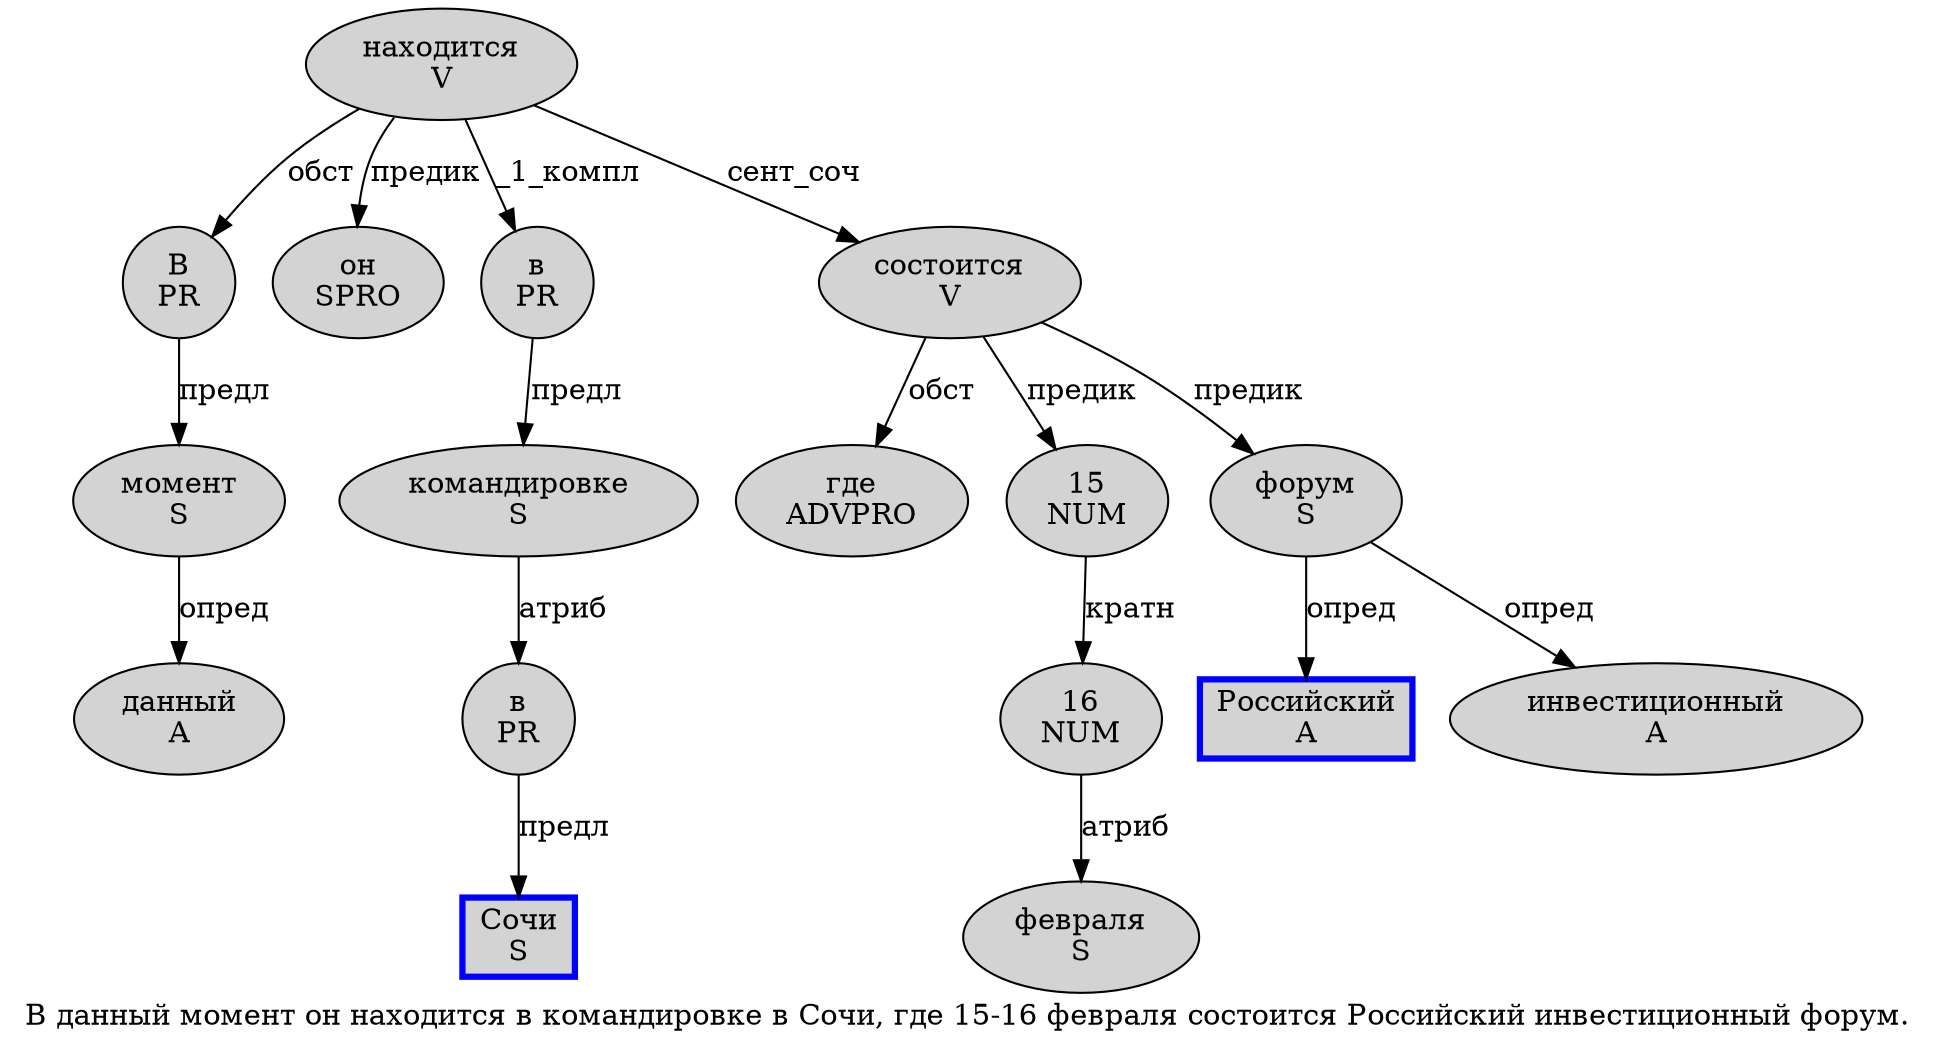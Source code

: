 digraph SENTENCE_1198 {
	graph [label="В данный момент он находится в командировке в Сочи, где 15-16 февраля состоится Российский инвестиционный форум."]
	node [style=filled]
		0 [label="В
PR" color="" fillcolor=lightgray penwidth=1 shape=ellipse]
		1 [label="данный
A" color="" fillcolor=lightgray penwidth=1 shape=ellipse]
		2 [label="момент
S" color="" fillcolor=lightgray penwidth=1 shape=ellipse]
		3 [label="он
SPRO" color="" fillcolor=lightgray penwidth=1 shape=ellipse]
		4 [label="находится
V" color="" fillcolor=lightgray penwidth=1 shape=ellipse]
		5 [label="в
PR" color="" fillcolor=lightgray penwidth=1 shape=ellipse]
		6 [label="командировке
S" color="" fillcolor=lightgray penwidth=1 shape=ellipse]
		7 [label="в
PR" color="" fillcolor=lightgray penwidth=1 shape=ellipse]
		8 [label="Сочи
S" color=blue fillcolor=lightgray penwidth=3 shape=box]
		10 [label="где
ADVPRO" color="" fillcolor=lightgray penwidth=1 shape=ellipse]
		11 [label="15
NUM" color="" fillcolor=lightgray penwidth=1 shape=ellipse]
		13 [label="16
NUM" color="" fillcolor=lightgray penwidth=1 shape=ellipse]
		14 [label="февраля
S" color="" fillcolor=lightgray penwidth=1 shape=ellipse]
		15 [label="состоится
V" color="" fillcolor=lightgray penwidth=1 shape=ellipse]
		16 [label="Российский
A" color=blue fillcolor=lightgray penwidth=3 shape=box]
		17 [label="инвестиционный
A" color="" fillcolor=lightgray penwidth=1 shape=ellipse]
		18 [label="форум
S" color="" fillcolor=lightgray penwidth=1 shape=ellipse]
			18 -> 16 [label="опред"]
			18 -> 17 [label="опред"]
			5 -> 6 [label="предл"]
			6 -> 7 [label="атриб"]
			11 -> 13 [label="кратн"]
			2 -> 1 [label="опред"]
			4 -> 0 [label="обст"]
			4 -> 3 [label="предик"]
			4 -> 5 [label="_1_компл"]
			4 -> 15 [label="сент_соч"]
			13 -> 14 [label="атриб"]
			0 -> 2 [label="предл"]
			15 -> 10 [label="обст"]
			15 -> 11 [label="предик"]
			15 -> 18 [label="предик"]
			7 -> 8 [label="предл"]
}